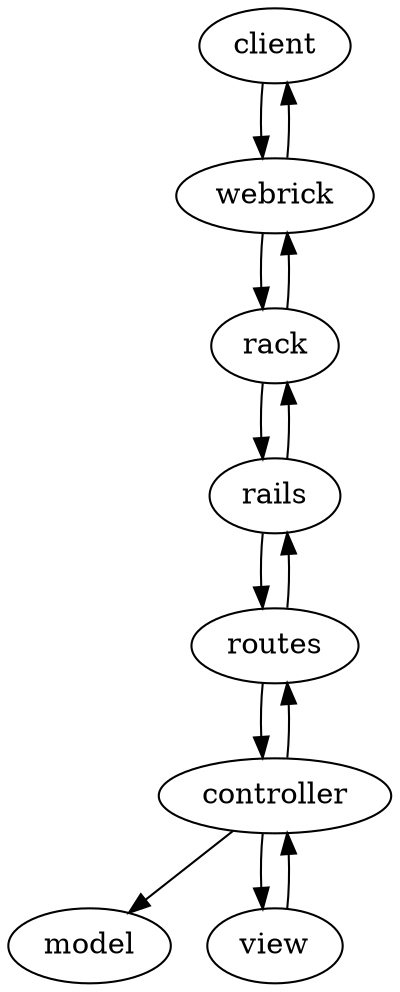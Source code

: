 digraph sequence {
  client -> webrick;
  webrick -> rack;
  rack -> rails;
  rails -> routes;
  routes -> controller;
  controller -> model;
  controller -> view;
  view -> controller;
  controller -> routes;
  routes -> rails;
  rails -> rack;
  rack -> webrick;
  webrick -> client;
}
